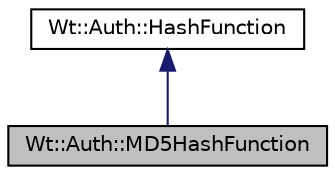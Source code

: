 digraph "Wt::Auth::MD5HashFunction"
{
 // LATEX_PDF_SIZE
  edge [fontname="Helvetica",fontsize="10",labelfontname="Helvetica",labelfontsize="10"];
  node [fontname="Helvetica",fontsize="10",shape=record];
  Node1 [label="Wt::Auth::MD5HashFunction",height=0.2,width=0.4,color="black", fillcolor="grey75", style="filled", fontcolor="black",tooltip="A cryptograhpic hash function implemented using MD5."];
  Node2 -> Node1 [dir="back",color="midnightblue",fontsize="10",style="solid",fontname="Helvetica"];
  Node2 [label="Wt::Auth::HashFunction",height=0.2,width=0.4,color="black", fillcolor="white", style="filled",URL="$classWt_1_1Auth_1_1HashFunction.html",tooltip="An abstract cryptographic hash function interface."];
}
